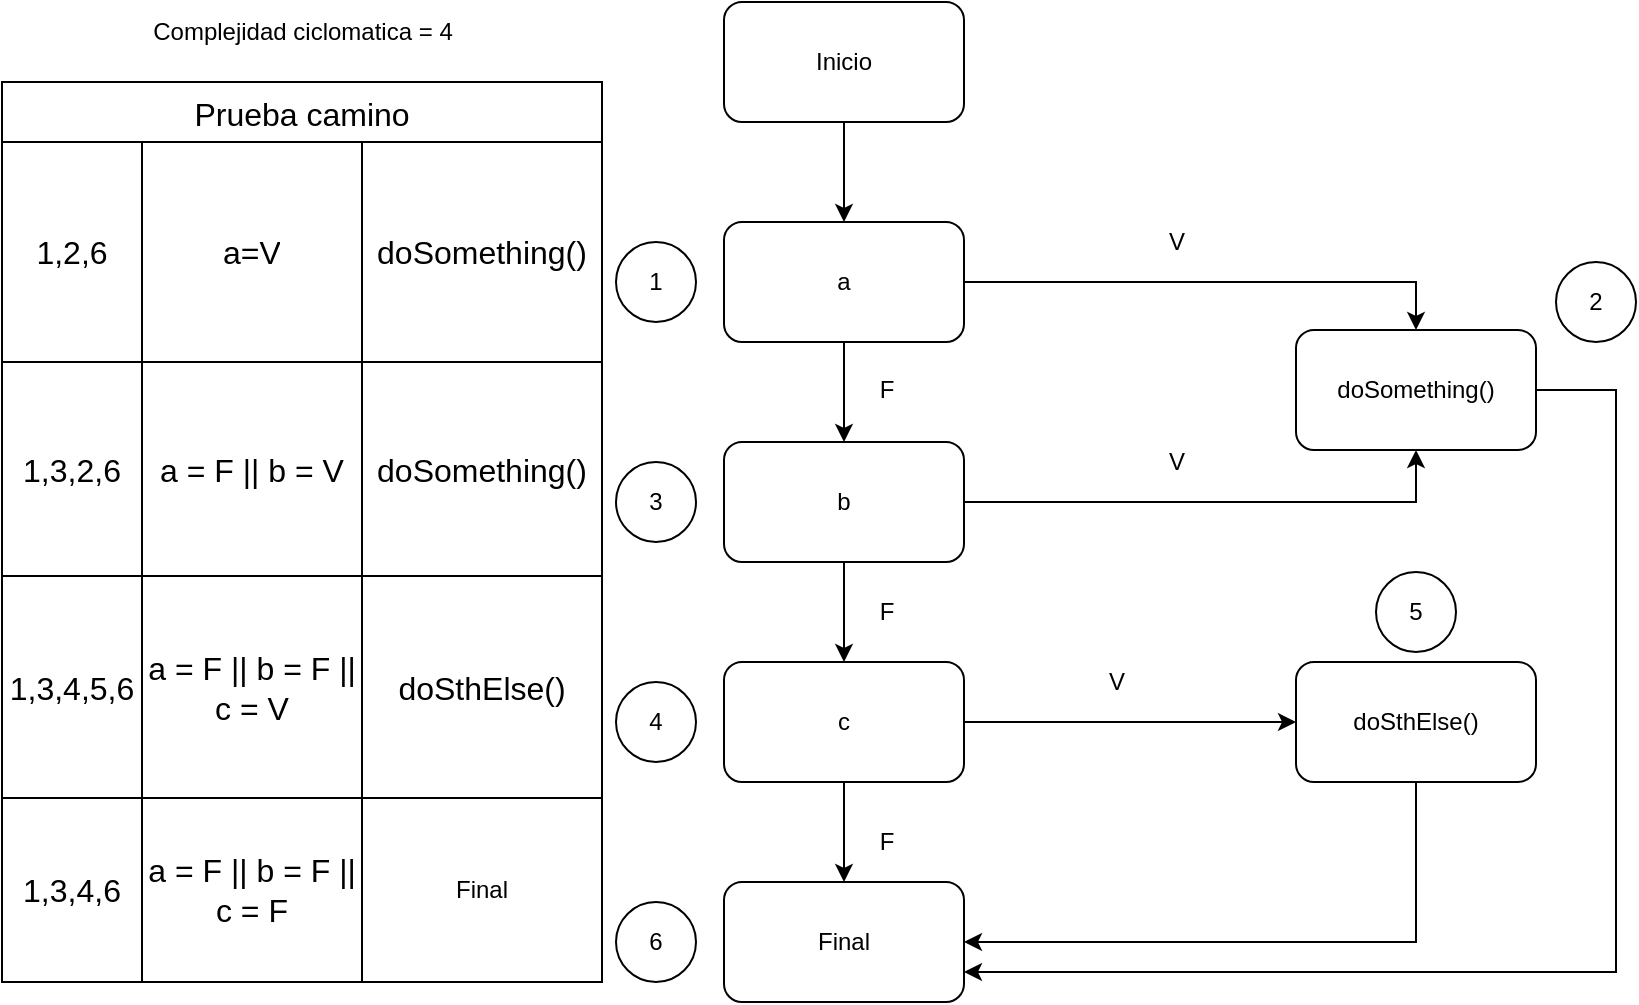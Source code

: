 <mxfile version="21.1.2" type="device">
  <diagram name="Página-1" id="b9WibMtDYNLISnG8YBst">
    <mxGraphModel dx="1418" dy="828" grid="1" gridSize="10" guides="1" tooltips="1" connect="1" arrows="1" fold="1" page="1" pageScale="1" pageWidth="827" pageHeight="1169" math="0" shadow="0">
      <root>
        <mxCell id="0" />
        <mxCell id="1" parent="0" />
        <mxCell id="1FxaKKYTGeqRIFtE0nfI-10" style="edgeStyle=orthogonalEdgeStyle;rounded=0;orthogonalLoop=1;jettySize=auto;html=1;exitX=0.5;exitY=1;exitDx=0;exitDy=0;entryX=0.5;entryY=0;entryDx=0;entryDy=0;" parent="1" source="1FxaKKYTGeqRIFtE0nfI-1" target="1FxaKKYTGeqRIFtE0nfI-2" edge="1">
          <mxGeometry relative="1" as="geometry" />
        </mxCell>
        <mxCell id="1FxaKKYTGeqRIFtE0nfI-1" value="Inicio" style="rounded=1;whiteSpace=wrap;html=1;" parent="1" vertex="1">
          <mxGeometry x="371" y="150" width="120" height="60" as="geometry" />
        </mxCell>
        <mxCell id="1FxaKKYTGeqRIFtE0nfI-11" style="edgeStyle=orthogonalEdgeStyle;rounded=0;orthogonalLoop=1;jettySize=auto;html=1;exitX=0.5;exitY=1;exitDx=0;exitDy=0;entryX=0.5;entryY=0;entryDx=0;entryDy=0;" parent="1" source="1FxaKKYTGeqRIFtE0nfI-2" target="1FxaKKYTGeqRIFtE0nfI-3" edge="1">
          <mxGeometry relative="1" as="geometry" />
        </mxCell>
        <mxCell id="1FxaKKYTGeqRIFtE0nfI-14" style="edgeStyle=orthogonalEdgeStyle;rounded=0;orthogonalLoop=1;jettySize=auto;html=1;exitX=1;exitY=0.5;exitDx=0;exitDy=0;entryX=0.5;entryY=0;entryDx=0;entryDy=0;" parent="1" source="1FxaKKYTGeqRIFtE0nfI-2" target="1FxaKKYTGeqRIFtE0nfI-9" edge="1">
          <mxGeometry relative="1" as="geometry" />
        </mxCell>
        <mxCell id="1FxaKKYTGeqRIFtE0nfI-2" value="a" style="rounded=1;whiteSpace=wrap;html=1;" parent="1" vertex="1">
          <mxGeometry x="371" y="260" width="120" height="60" as="geometry" />
        </mxCell>
        <mxCell id="1FxaKKYTGeqRIFtE0nfI-12" style="edgeStyle=orthogonalEdgeStyle;rounded=0;orthogonalLoop=1;jettySize=auto;html=1;exitX=0.5;exitY=1;exitDx=0;exitDy=0;entryX=0.5;entryY=0;entryDx=0;entryDy=0;" parent="1" source="1FxaKKYTGeqRIFtE0nfI-3" target="1FxaKKYTGeqRIFtE0nfI-6" edge="1">
          <mxGeometry relative="1" as="geometry" />
        </mxCell>
        <mxCell id="1FxaKKYTGeqRIFtE0nfI-15" style="edgeStyle=orthogonalEdgeStyle;rounded=0;orthogonalLoop=1;jettySize=auto;html=1;exitX=1;exitY=0.5;exitDx=0;exitDy=0;entryX=0.5;entryY=1;entryDx=0;entryDy=0;" parent="1" source="1FxaKKYTGeqRIFtE0nfI-3" target="1FxaKKYTGeqRIFtE0nfI-9" edge="1">
          <mxGeometry relative="1" as="geometry" />
        </mxCell>
        <mxCell id="1FxaKKYTGeqRIFtE0nfI-3" value="b" style="rounded=1;whiteSpace=wrap;html=1;" parent="1" vertex="1">
          <mxGeometry x="371" y="370" width="120" height="60" as="geometry" />
        </mxCell>
        <mxCell id="1FxaKKYTGeqRIFtE0nfI-13" style="edgeStyle=orthogonalEdgeStyle;rounded=0;orthogonalLoop=1;jettySize=auto;html=1;exitX=0.5;exitY=1;exitDx=0;exitDy=0;entryX=0.5;entryY=0;entryDx=0;entryDy=0;" parent="1" source="1FxaKKYTGeqRIFtE0nfI-6" target="1FxaKKYTGeqRIFtE0nfI-7" edge="1">
          <mxGeometry relative="1" as="geometry" />
        </mxCell>
        <mxCell id="1FxaKKYTGeqRIFtE0nfI-22" style="edgeStyle=orthogonalEdgeStyle;rounded=0;orthogonalLoop=1;jettySize=auto;html=1;exitX=1;exitY=0.5;exitDx=0;exitDy=0;entryX=0;entryY=0.5;entryDx=0;entryDy=0;" parent="1" source="1FxaKKYTGeqRIFtE0nfI-6" target="1FxaKKYTGeqRIFtE0nfI-21" edge="1">
          <mxGeometry relative="1" as="geometry" />
        </mxCell>
        <mxCell id="1FxaKKYTGeqRIFtE0nfI-6" value="c" style="rounded=1;whiteSpace=wrap;html=1;" parent="1" vertex="1">
          <mxGeometry x="371" y="480" width="120" height="60" as="geometry" />
        </mxCell>
        <mxCell id="1FxaKKYTGeqRIFtE0nfI-7" value="Final" style="rounded=1;whiteSpace=wrap;html=1;" parent="1" vertex="1">
          <mxGeometry x="371" y="590" width="120" height="60" as="geometry" />
        </mxCell>
        <mxCell id="1FxaKKYTGeqRIFtE0nfI-19" style="edgeStyle=orthogonalEdgeStyle;rounded=0;orthogonalLoop=1;jettySize=auto;html=1;exitX=1;exitY=0.5;exitDx=0;exitDy=0;entryX=1;entryY=0.75;entryDx=0;entryDy=0;" parent="1" source="1FxaKKYTGeqRIFtE0nfI-9" target="1FxaKKYTGeqRIFtE0nfI-7" edge="1">
          <mxGeometry relative="1" as="geometry">
            <Array as="points">
              <mxPoint x="817" y="344" />
              <mxPoint x="817" y="635" />
            </Array>
          </mxGeometry>
        </mxCell>
        <mxCell id="1FxaKKYTGeqRIFtE0nfI-9" value="doSomething()" style="rounded=1;whiteSpace=wrap;html=1;" parent="1" vertex="1">
          <mxGeometry x="657" y="314" width="120" height="60" as="geometry" />
        </mxCell>
        <mxCell id="1FxaKKYTGeqRIFtE0nfI-16" value="V" style="text;html=1;align=center;verticalAlign=middle;resizable=0;points=[];autosize=1;strokeColor=none;fillColor=none;" parent="1" vertex="1">
          <mxGeometry x="582" y="255" width="30" height="30" as="geometry" />
        </mxCell>
        <mxCell id="1FxaKKYTGeqRIFtE0nfI-17" value="F" style="text;html=1;align=center;verticalAlign=middle;resizable=0;points=[];autosize=1;strokeColor=none;fillColor=none;" parent="1" vertex="1">
          <mxGeometry x="437" y="329" width="30" height="30" as="geometry" />
        </mxCell>
        <mxCell id="1FxaKKYTGeqRIFtE0nfI-18" value="V" style="text;html=1;align=center;verticalAlign=middle;resizable=0;points=[];autosize=1;strokeColor=none;fillColor=none;" parent="1" vertex="1">
          <mxGeometry x="582" y="365" width="30" height="30" as="geometry" />
        </mxCell>
        <mxCell id="1FxaKKYTGeqRIFtE0nfI-20" value="F" style="text;html=1;align=center;verticalAlign=middle;resizable=0;points=[];autosize=1;strokeColor=none;fillColor=none;" parent="1" vertex="1">
          <mxGeometry x="437" y="440" width="30" height="30" as="geometry" />
        </mxCell>
        <mxCell id="1FxaKKYTGeqRIFtE0nfI-25" style="edgeStyle=orthogonalEdgeStyle;rounded=0;orthogonalLoop=1;jettySize=auto;html=1;exitX=0.5;exitY=1;exitDx=0;exitDy=0;entryX=1;entryY=0.5;entryDx=0;entryDy=0;" parent="1" source="1FxaKKYTGeqRIFtE0nfI-21" target="1FxaKKYTGeqRIFtE0nfI-7" edge="1">
          <mxGeometry relative="1" as="geometry" />
        </mxCell>
        <mxCell id="1FxaKKYTGeqRIFtE0nfI-21" value="doSthElse()" style="rounded=1;whiteSpace=wrap;html=1;" parent="1" vertex="1">
          <mxGeometry x="657" y="480" width="120" height="60" as="geometry" />
        </mxCell>
        <mxCell id="1FxaKKYTGeqRIFtE0nfI-23" value="V" style="text;html=1;align=center;verticalAlign=middle;resizable=0;points=[];autosize=1;strokeColor=none;fillColor=none;" parent="1" vertex="1">
          <mxGeometry x="552" y="475" width="30" height="30" as="geometry" />
        </mxCell>
        <mxCell id="1FxaKKYTGeqRIFtE0nfI-24" value="F" style="text;html=1;align=center;verticalAlign=middle;resizable=0;points=[];autosize=1;strokeColor=none;fillColor=none;" parent="1" vertex="1">
          <mxGeometry x="437" y="554.5" width="30" height="30" as="geometry" />
        </mxCell>
        <mxCell id="d41PRFxa13NVdzF33Jnn-1" value="4" style="ellipse;whiteSpace=wrap;html=1;aspect=fixed;" vertex="1" parent="1">
          <mxGeometry x="317" y="490" width="40" height="40" as="geometry" />
        </mxCell>
        <mxCell id="d41PRFxa13NVdzF33Jnn-2" value="6" style="ellipse;whiteSpace=wrap;html=1;aspect=fixed;" vertex="1" parent="1">
          <mxGeometry x="317" y="600" width="40" height="40" as="geometry" />
        </mxCell>
        <mxCell id="d41PRFxa13NVdzF33Jnn-3" value="5" style="ellipse;whiteSpace=wrap;html=1;aspect=fixed;" vertex="1" parent="1">
          <mxGeometry x="697" y="435" width="40" height="40" as="geometry" />
        </mxCell>
        <mxCell id="d41PRFxa13NVdzF33Jnn-4" value="2" style="ellipse;whiteSpace=wrap;html=1;aspect=fixed;" vertex="1" parent="1">
          <mxGeometry x="787" y="280" width="40" height="40" as="geometry" />
        </mxCell>
        <mxCell id="d41PRFxa13NVdzF33Jnn-5" value="3" style="ellipse;whiteSpace=wrap;html=1;aspect=fixed;" vertex="1" parent="1">
          <mxGeometry x="317" y="380" width="40" height="40" as="geometry" />
        </mxCell>
        <mxCell id="d41PRFxa13NVdzF33Jnn-6" value="1" style="ellipse;whiteSpace=wrap;html=1;aspect=fixed;" vertex="1" parent="1">
          <mxGeometry x="317" y="270" width="40" height="40" as="geometry" />
        </mxCell>
        <mxCell id="d41PRFxa13NVdzF33Jnn-7" value="Complejidad ciclomatica = 4" style="text;html=1;align=center;verticalAlign=middle;resizable=0;points=[];autosize=1;strokeColor=none;fillColor=none;" vertex="1" parent="1">
          <mxGeometry x="75" y="150" width="170" height="30" as="geometry" />
        </mxCell>
        <mxCell id="d41PRFxa13NVdzF33Jnn-8" value="Prueba camino" style="shape=table;startSize=30;container=1;collapsible=0;childLayout=tableLayout;strokeColor=default;fontSize=16;" vertex="1" parent="1">
          <mxGeometry x="10" y="190" width="300" height="450" as="geometry" />
        </mxCell>
        <mxCell id="d41PRFxa13NVdzF33Jnn-9" value="" style="shape=tableRow;horizontal=0;startSize=0;swimlaneHead=0;swimlaneBody=0;strokeColor=inherit;top=0;left=0;bottom=0;right=0;collapsible=0;dropTarget=0;fillColor=none;points=[[0,0.5],[1,0.5]];portConstraint=eastwest;fontSize=16;" vertex="1" parent="d41PRFxa13NVdzF33Jnn-8">
          <mxGeometry y="30" width="300" height="110" as="geometry" />
        </mxCell>
        <mxCell id="d41PRFxa13NVdzF33Jnn-10" value="1,2,6" style="shape=partialRectangle;html=1;whiteSpace=wrap;connectable=0;strokeColor=inherit;overflow=hidden;fillColor=none;top=0;left=0;bottom=0;right=0;pointerEvents=1;fontSize=16;" vertex="1" parent="d41PRFxa13NVdzF33Jnn-9">
          <mxGeometry width="70" height="110" as="geometry">
            <mxRectangle width="70" height="110" as="alternateBounds" />
          </mxGeometry>
        </mxCell>
        <mxCell id="d41PRFxa13NVdzF33Jnn-11" value="a=V" style="shape=partialRectangle;html=1;whiteSpace=wrap;connectable=0;strokeColor=inherit;overflow=hidden;fillColor=none;top=0;left=0;bottom=0;right=0;pointerEvents=1;fontSize=16;" vertex="1" parent="d41PRFxa13NVdzF33Jnn-9">
          <mxGeometry x="70" width="110" height="110" as="geometry">
            <mxRectangle width="110" height="110" as="alternateBounds" />
          </mxGeometry>
        </mxCell>
        <mxCell id="d41PRFxa13NVdzF33Jnn-12" value="doSomething()" style="shape=partialRectangle;html=1;whiteSpace=wrap;connectable=0;strokeColor=inherit;overflow=hidden;fillColor=none;top=0;left=0;bottom=0;right=0;pointerEvents=1;fontSize=16;" vertex="1" parent="d41PRFxa13NVdzF33Jnn-9">
          <mxGeometry x="180" width="120" height="110" as="geometry">
            <mxRectangle width="120" height="110" as="alternateBounds" />
          </mxGeometry>
        </mxCell>
        <mxCell id="d41PRFxa13NVdzF33Jnn-13" value="" style="shape=tableRow;horizontal=0;startSize=0;swimlaneHead=0;swimlaneBody=0;strokeColor=inherit;top=0;left=0;bottom=0;right=0;collapsible=0;dropTarget=0;fillColor=none;points=[[0,0.5],[1,0.5]];portConstraint=eastwest;fontSize=16;" vertex="1" parent="d41PRFxa13NVdzF33Jnn-8">
          <mxGeometry y="140" width="300" height="107" as="geometry" />
        </mxCell>
        <mxCell id="d41PRFxa13NVdzF33Jnn-14" value="1,3,2,6" style="shape=partialRectangle;html=1;whiteSpace=wrap;connectable=0;strokeColor=inherit;overflow=hidden;fillColor=none;top=0;left=0;bottom=0;right=0;pointerEvents=1;fontSize=16;" vertex="1" parent="d41PRFxa13NVdzF33Jnn-13">
          <mxGeometry width="70" height="107" as="geometry">
            <mxRectangle width="70" height="107" as="alternateBounds" />
          </mxGeometry>
        </mxCell>
        <mxCell id="d41PRFxa13NVdzF33Jnn-15" value="a = F || b = V" style="shape=partialRectangle;html=1;whiteSpace=wrap;connectable=0;strokeColor=inherit;overflow=hidden;fillColor=none;top=0;left=0;bottom=0;right=0;pointerEvents=1;fontSize=16;" vertex="1" parent="d41PRFxa13NVdzF33Jnn-13">
          <mxGeometry x="70" width="110" height="107" as="geometry">
            <mxRectangle width="110" height="107" as="alternateBounds" />
          </mxGeometry>
        </mxCell>
        <mxCell id="d41PRFxa13NVdzF33Jnn-16" value="doSomething()" style="shape=partialRectangle;html=1;whiteSpace=wrap;connectable=0;strokeColor=inherit;overflow=hidden;fillColor=none;top=0;left=0;bottom=0;right=0;pointerEvents=1;fontSize=16;" vertex="1" parent="d41PRFxa13NVdzF33Jnn-13">
          <mxGeometry x="180" width="120" height="107" as="geometry">
            <mxRectangle width="120" height="107" as="alternateBounds" />
          </mxGeometry>
        </mxCell>
        <mxCell id="d41PRFxa13NVdzF33Jnn-17" value="" style="shape=tableRow;horizontal=0;startSize=0;swimlaneHead=0;swimlaneBody=0;strokeColor=inherit;top=0;left=0;bottom=0;right=0;collapsible=0;dropTarget=0;fillColor=none;points=[[0,0.5],[1,0.5]];portConstraint=eastwest;fontSize=16;" vertex="1" parent="d41PRFxa13NVdzF33Jnn-8">
          <mxGeometry y="247" width="300" height="111" as="geometry" />
        </mxCell>
        <mxCell id="d41PRFxa13NVdzF33Jnn-18" value="1,3,4,5,6" style="shape=partialRectangle;html=1;whiteSpace=wrap;connectable=0;strokeColor=inherit;overflow=hidden;fillColor=none;top=0;left=0;bottom=0;right=0;pointerEvents=1;fontSize=16;" vertex="1" parent="d41PRFxa13NVdzF33Jnn-17">
          <mxGeometry width="70" height="111" as="geometry">
            <mxRectangle width="70" height="111" as="alternateBounds" />
          </mxGeometry>
        </mxCell>
        <mxCell id="d41PRFxa13NVdzF33Jnn-19" value="a = F || b = F || c = V" style="shape=partialRectangle;html=1;whiteSpace=wrap;connectable=0;strokeColor=inherit;overflow=hidden;fillColor=none;top=0;left=0;bottom=0;right=0;pointerEvents=1;fontSize=16;" vertex="1" parent="d41PRFxa13NVdzF33Jnn-17">
          <mxGeometry x="70" width="110" height="111" as="geometry">
            <mxRectangle width="110" height="111" as="alternateBounds" />
          </mxGeometry>
        </mxCell>
        <mxCell id="d41PRFxa13NVdzF33Jnn-20" value="doSthElse()" style="shape=partialRectangle;html=1;whiteSpace=wrap;connectable=0;strokeColor=inherit;overflow=hidden;fillColor=none;top=0;left=0;bottom=0;right=0;pointerEvents=1;fontSize=16;" vertex="1" parent="d41PRFxa13NVdzF33Jnn-17">
          <mxGeometry x="180" width="120" height="111" as="geometry">
            <mxRectangle width="120" height="111" as="alternateBounds" />
          </mxGeometry>
        </mxCell>
        <mxCell id="d41PRFxa13NVdzF33Jnn-67" value="" style="shape=tableRow;horizontal=0;startSize=0;swimlaneHead=0;swimlaneBody=0;top=0;left=0;bottom=0;right=0;dropTarget=0;collapsible=0;recursiveResize=0;expand=0;fontStyle=0;fillColor=none;strokeColor=inherit;" vertex="1" parent="d41PRFxa13NVdzF33Jnn-8">
          <mxGeometry y="358" width="300" height="92" as="geometry" />
        </mxCell>
        <mxCell id="d41PRFxa13NVdzF33Jnn-68" value="&lt;font style=&quot;font-size: 16px;&quot;&gt;1,3,4,6&lt;/font&gt;" style="connectable=0;recursiveResize=0;strokeColor=inherit;fillColor=none;align=center;whiteSpace=wrap;html=1;" vertex="1" parent="d41PRFxa13NVdzF33Jnn-67">
          <mxGeometry width="70" height="92" as="geometry">
            <mxRectangle width="70" height="92" as="alternateBounds" />
          </mxGeometry>
        </mxCell>
        <mxCell id="d41PRFxa13NVdzF33Jnn-69" value="&lt;font style=&quot;font-size: 16px;&quot;&gt;a = F || b = F || c = F&lt;/font&gt;" style="connectable=0;recursiveResize=0;strokeColor=inherit;fillColor=none;align=center;whiteSpace=wrap;html=1;" vertex="1" parent="d41PRFxa13NVdzF33Jnn-67">
          <mxGeometry x="70" width="110" height="92" as="geometry">
            <mxRectangle width="110" height="92" as="alternateBounds" />
          </mxGeometry>
        </mxCell>
        <mxCell id="d41PRFxa13NVdzF33Jnn-70" value="Final" style="connectable=0;recursiveResize=0;strokeColor=inherit;fillColor=none;align=center;whiteSpace=wrap;html=1;" vertex="1" parent="d41PRFxa13NVdzF33Jnn-67">
          <mxGeometry x="180" width="120" height="92" as="geometry">
            <mxRectangle width="120" height="92" as="alternateBounds" />
          </mxGeometry>
        </mxCell>
      </root>
    </mxGraphModel>
  </diagram>
</mxfile>
